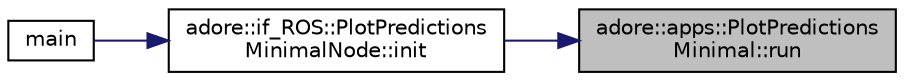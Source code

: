 digraph "adore::apps::PlotPredictionsMinimal::run"
{
 // LATEX_PDF_SIZE
  edge [fontname="Helvetica",fontsize="10",labelfontname="Helvetica",labelfontsize="10"];
  node [fontname="Helvetica",fontsize="10",shape=record];
  rankdir="RL";
  Node1 [label="adore::apps::PlotPredictions\lMinimal::run",height=0.2,width=0.4,color="black", fillcolor="grey75", style="filled", fontcolor="black",tooltip=" "];
  Node1 -> Node2 [dir="back",color="midnightblue",fontsize="10",style="solid",fontname="Helvetica"];
  Node2 [label="adore::if_ROS::PlotPredictions\lMinimalNode::init",height=0.2,width=0.4,color="black", fillcolor="white", style="filled",URL="$classadore_1_1if__ROS_1_1PlotPredictionsMinimalNode.html#ade04f327e681cb352a0e8694bd58fef7",tooltip=" "];
  Node2 -> Node3 [dir="back",color="midnightblue",fontsize="10",style="solid",fontname="Helvetica"];
  Node3 [label="main",height=0.2,width=0.4,color="black", fillcolor="white", style="filled",URL="$plot__predictions__minimal__node_8cpp.html#a3c04138a5bfe5d72780bb7e82a18e627",tooltip=" "];
}
